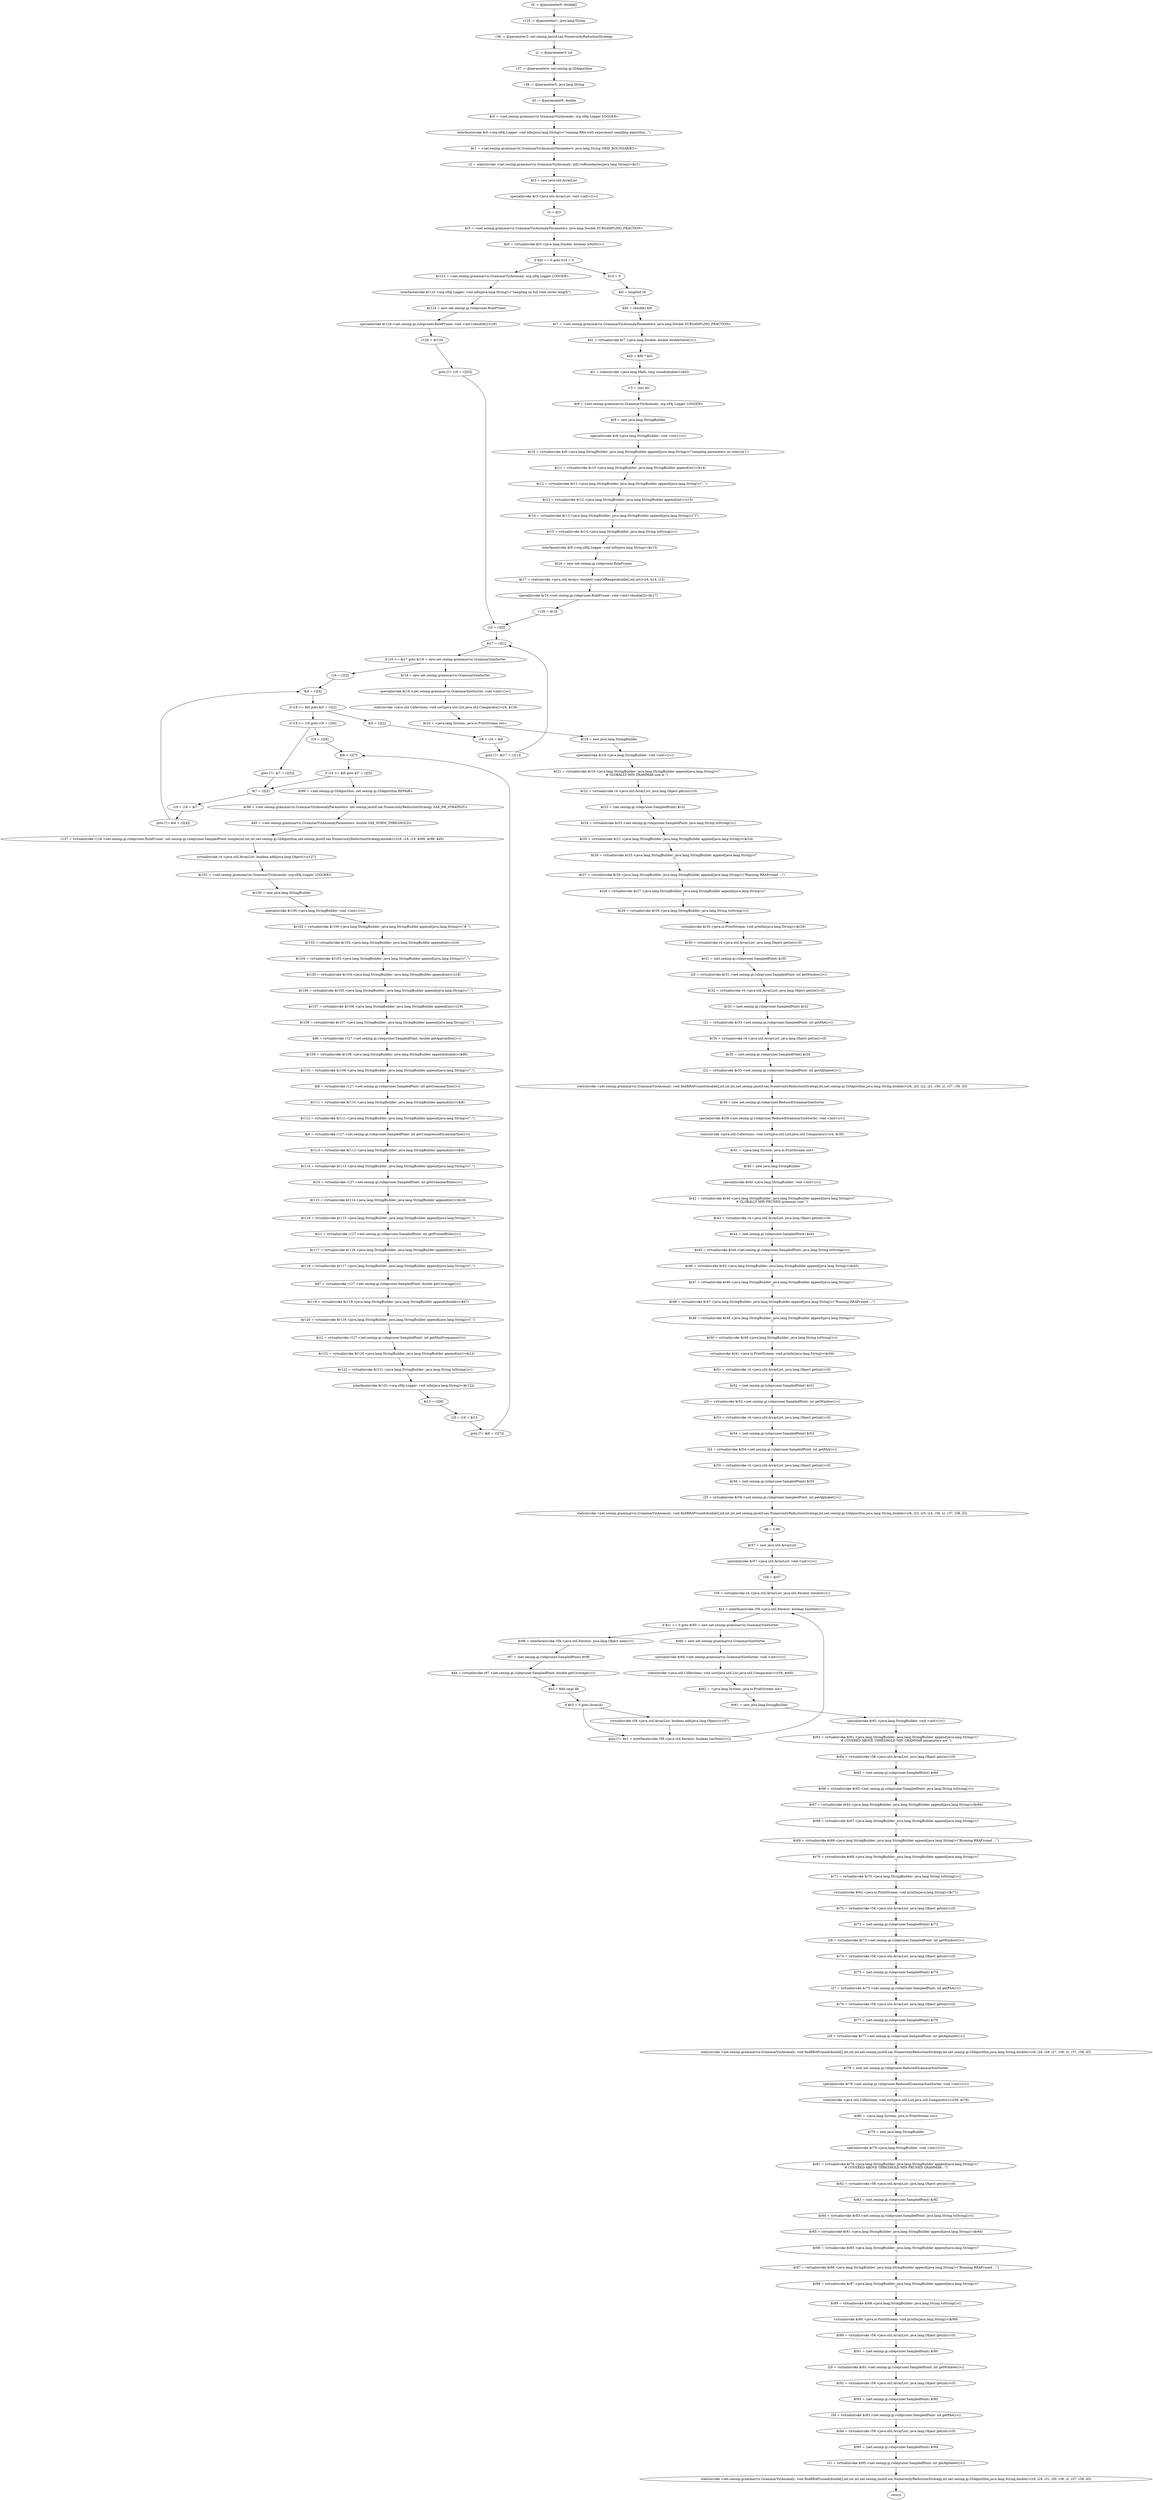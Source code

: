 digraph "unitGraph" {
    "r6 := @parameter0: double[]"
    "r125 := @parameter1: java.lang.String"
    "r36 := @parameter2: net.seninp.jmotif.sax.NumerosityReductionStrategy"
    "i2 := @parameter3: int"
    "r37 := @parameter4: net.seninp.gi.GIAlgorithm"
    "r38 := @parameter5: java.lang.String"
    "d3 := @parameter6: double"
    "$r0 = <net.seninp.grammarviz.GrammarVizAnomaly: org.slf4j.Logger LOGGER>"
    "interfaceinvoke $r0.<org.slf4j.Logger: void info(java.lang.String)>(\"running RRA with experiment sampling algorithm...\")"
    "$r1 = <net.seninp.grammarviz.GrammarVizAnomalyParameters: java.lang.String GRID_BOUNDARIES>"
    "r2 = staticinvoke <net.seninp.grammarviz.GrammarVizAnomaly: int[] toBoundaries(java.lang.String)>($r1)"
    "$r3 = new java.util.ArrayList"
    "specialinvoke $r3.<java.util.ArrayList: void <init>()>()"
    "r4 = $r3"
    "$r5 = <net.seninp.grammarviz.GrammarVizAnomalyParameters: java.lang.Double SUBSAMPLING_FRACTION>"
    "$z0 = virtualinvoke $r5.<java.lang.Double: boolean isNaN()>()"
    "if $z0 == 0 goto b14 = 0"
    "$r123 = <net.seninp.grammarviz.GrammarVizAnomaly: org.slf4j.Logger LOGGER>"
    "interfaceinvoke $r123.<org.slf4j.Logger: void info(java.lang.String)>(\"sampling on full time series length\")"
    "$r124 = new net.seninp.gi.rulepruner.RulePruner"
    "specialinvoke $r124.<net.seninp.gi.rulepruner.RulePruner: void <init>(double[])>(r6)"
    "r126 = $r124"
    "goto [?= i16 = r2[0]]"
    "b14 = 0"
    "$i0 = lengthof r6"
    "$d0 = (double) $i0"
    "$r7 = <net.seninp.grammarviz.GrammarVizAnomalyParameters: java.lang.Double SUBSAMPLING_FRACTION>"
    "$d1 = virtualinvoke $r7.<java.lang.Double: double doubleValue()>()"
    "$d2 = $d0 * $d1"
    "$l1 = staticinvoke <java.lang.Math: long round(double)>($d2)"
    "i15 = (int) $l1"
    "$r9 = <net.seninp.grammarviz.GrammarVizAnomaly: org.slf4j.Logger LOGGER>"
    "$r8 = new java.lang.StringBuilder"
    "specialinvoke $r8.<java.lang.StringBuilder: void <init>()>()"
    "$r10 = virtualinvoke $r8.<java.lang.StringBuilder: java.lang.StringBuilder append(java.lang.String)>(\"sampling parameters on interval [\")"
    "$r11 = virtualinvoke $r10.<java.lang.StringBuilder: java.lang.StringBuilder append(int)>(b14)"
    "$r12 = virtualinvoke $r11.<java.lang.StringBuilder: java.lang.StringBuilder append(java.lang.String)>(\", \")"
    "$r13 = virtualinvoke $r12.<java.lang.StringBuilder: java.lang.StringBuilder append(int)>(i15)"
    "$r14 = virtualinvoke $r13.<java.lang.StringBuilder: java.lang.StringBuilder append(java.lang.String)>(\"]\")"
    "$r15 = virtualinvoke $r14.<java.lang.StringBuilder: java.lang.String toString()>()"
    "interfaceinvoke $r9.<org.slf4j.Logger: void info(java.lang.String)>($r15)"
    "$r16 = new net.seninp.gi.rulepruner.RulePruner"
    "$r17 = staticinvoke <java.util.Arrays: double[] copyOfRange(double[],int,int)>(r6, b14, i15)"
    "specialinvoke $r16.<net.seninp.gi.rulepruner.RulePruner: void <init>(double[])>($r17)"
    "r126 = $r16"
    "i16 = r2[0]"
    "$i17 = r2[1]"
    "if i16 >= $i17 goto $r18 = new net.seninp.grammarviz.GrammarSizeSorter"
    "i18 = r2[3]"
    "$i4 = r2[4]"
    "if i18 >= $i4 goto $i5 = r2[2]"
    "if i18 <= i16 goto i19 = r2[6]"
    "goto [?= $i7 = r2[5]]"
    "i19 = r2[6]"
    "$i6 = r2[7]"
    "if i19 >= $i6 goto $i7 = r2[5]"
    "$r99 = <net.seninp.gi.GIAlgorithm: net.seninp.gi.GIAlgorithm REPAIR>"
    "$r98 = <net.seninp.grammarviz.GrammarVizAnomalyParameters: net.seninp.jmotif.sax.NumerosityReductionStrategy SAX_NR_STRATEGY>"
    "$d5 = <net.seninp.grammarviz.GrammarVizAnomalyParameters: double SAX_NORM_THRESHOLD>"
    "r127 = virtualinvoke r126.<net.seninp.gi.rulepruner.RulePruner: net.seninp.gi.rulepruner.SampledPoint sample(int,int,int,net.seninp.gi.GIAlgorithm,net.seninp.jmotif.sax.NumerosityReductionStrategy,double)>(i16, i18, i19, $r99, $r98, $d5)"
    "virtualinvoke r4.<java.util.ArrayList: boolean add(java.lang.Object)>(r127)"
    "$r101 = <net.seninp.grammarviz.GrammarVizAnomaly: org.slf4j.Logger LOGGER>"
    "$r100 = new java.lang.StringBuilder"
    "specialinvoke $r100.<java.lang.StringBuilder: void <init>()>()"
    "$r102 = virtualinvoke $r100.<java.lang.StringBuilder: java.lang.StringBuilder append(java.lang.String)>(\"# \")"
    "$r103 = virtualinvoke $r102.<java.lang.StringBuilder: java.lang.StringBuilder append(int)>(i16)"
    "$r104 = virtualinvoke $r103.<java.lang.StringBuilder: java.lang.StringBuilder append(java.lang.String)>(\",\")"
    "$r105 = virtualinvoke $r104.<java.lang.StringBuilder: java.lang.StringBuilder append(int)>(i18)"
    "$r106 = virtualinvoke $r105.<java.lang.StringBuilder: java.lang.StringBuilder append(java.lang.String)>(\",\")"
    "$r107 = virtualinvoke $r106.<java.lang.StringBuilder: java.lang.StringBuilder append(int)>(i19)"
    "$r108 = virtualinvoke $r107.<java.lang.StringBuilder: java.lang.StringBuilder append(java.lang.String)>(\",\")"
    "$d6 = virtualinvoke r127.<net.seninp.gi.rulepruner.SampledPoint: double getApproxDist()>()"
    "$r109 = virtualinvoke $r108.<java.lang.StringBuilder: java.lang.StringBuilder append(double)>($d6)"
    "$r110 = virtualinvoke $r109.<java.lang.StringBuilder: java.lang.StringBuilder append(java.lang.String)>(\",\")"
    "$i8 = virtualinvoke r127.<net.seninp.gi.rulepruner.SampledPoint: int getGrammarSize()>()"
    "$r111 = virtualinvoke $r110.<java.lang.StringBuilder: java.lang.StringBuilder append(int)>($i8)"
    "$r112 = virtualinvoke $r111.<java.lang.StringBuilder: java.lang.StringBuilder append(java.lang.String)>(\",\")"
    "$i9 = virtualinvoke r127.<net.seninp.gi.rulepruner.SampledPoint: int getCompressedGrammarSize()>()"
    "$r113 = virtualinvoke $r112.<java.lang.StringBuilder: java.lang.StringBuilder append(int)>($i9)"
    "$r114 = virtualinvoke $r113.<java.lang.StringBuilder: java.lang.StringBuilder append(java.lang.String)>(\",\")"
    "$i10 = virtualinvoke r127.<net.seninp.gi.rulepruner.SampledPoint: int getGrammarRules()>()"
    "$r115 = virtualinvoke $r114.<java.lang.StringBuilder: java.lang.StringBuilder append(int)>($i10)"
    "$r116 = virtualinvoke $r115.<java.lang.StringBuilder: java.lang.StringBuilder append(java.lang.String)>(\",\")"
    "$i11 = virtualinvoke r127.<net.seninp.gi.rulepruner.SampledPoint: int getPrunedRules()>()"
    "$r117 = virtualinvoke $r116.<java.lang.StringBuilder: java.lang.StringBuilder append(int)>($i11)"
    "$r118 = virtualinvoke $r117.<java.lang.StringBuilder: java.lang.StringBuilder append(java.lang.String)>(\",\")"
    "$d7 = virtualinvoke r127.<net.seninp.gi.rulepruner.SampledPoint: double getCoverage()>()"
    "$r119 = virtualinvoke $r118.<java.lang.StringBuilder: java.lang.StringBuilder append(double)>($d7)"
    "$r120 = virtualinvoke $r119.<java.lang.StringBuilder: java.lang.StringBuilder append(java.lang.String)>(\",\")"
    "$i12 = virtualinvoke r127.<net.seninp.gi.rulepruner.SampledPoint: int getMaxFrequency()>()"
    "$r121 = virtualinvoke $r120.<java.lang.StringBuilder: java.lang.StringBuilder append(int)>($i12)"
    "$r122 = virtualinvoke $r121.<java.lang.StringBuilder: java.lang.String toString()>()"
    "interfaceinvoke $r101.<org.slf4j.Logger: void info(java.lang.String)>($r122)"
    "$i13 = r2[8]"
    "i19 = i19 + $i13"
    "goto [?= $i6 = r2[7]]"
    "$i7 = r2[5]"
    "i18 = i18 + $i7"
    "goto [?= $i4 = r2[4]]"
    "$i5 = r2[2]"
    "i16 = i16 + $i5"
    "goto [?= $i17 = r2[1]]"
    "$r18 = new net.seninp.grammarviz.GrammarSizeSorter"
    "specialinvoke $r18.<net.seninp.grammarviz.GrammarSizeSorter: void <init>()>()"
    "staticinvoke <java.util.Collections: void sort(java.util.List,java.util.Comparator)>(r4, $r18)"
    "$r20 = <java.lang.System: java.io.PrintStream out>"
    "$r19 = new java.lang.StringBuilder"
    "specialinvoke $r19.<java.lang.StringBuilder: void <init>()>()"
    "$r21 = virtualinvoke $r19.<java.lang.StringBuilder: java.lang.StringBuilder append(java.lang.String)>(\"\n# GLOBALLY MIN GRAMMAR size is \")"
    "$r22 = virtualinvoke r4.<java.util.ArrayList: java.lang.Object get(int)>(0)"
    "$r23 = (net.seninp.gi.rulepruner.SampledPoint) $r22"
    "$r24 = virtualinvoke $r23.<net.seninp.gi.rulepruner.SampledPoint: java.lang.String toString()>()"
    "$r25 = virtualinvoke $r21.<java.lang.StringBuilder: java.lang.StringBuilder append(java.lang.String)>($r24)"
    "$r26 = virtualinvoke $r25.<java.lang.StringBuilder: java.lang.StringBuilder append(java.lang.String)>(\"\n\")"
    "$r27 = virtualinvoke $r26.<java.lang.StringBuilder: java.lang.StringBuilder append(java.lang.String)>(\"Running RRAPruned ...\")"
    "$r28 = virtualinvoke $r27.<java.lang.StringBuilder: java.lang.StringBuilder append(java.lang.String)>(\"\n\")"
    "$r29 = virtualinvoke $r28.<java.lang.StringBuilder: java.lang.String toString()>()"
    "virtualinvoke $r20.<java.io.PrintStream: void println(java.lang.String)>($r29)"
    "$r30 = virtualinvoke r4.<java.util.ArrayList: java.lang.Object get(int)>(0)"
    "$r31 = (net.seninp.gi.rulepruner.SampledPoint) $r30"
    "i20 = virtualinvoke $r31.<net.seninp.gi.rulepruner.SampledPoint: int getWindow()>()"
    "$r32 = virtualinvoke r4.<java.util.ArrayList: java.lang.Object get(int)>(0)"
    "$r33 = (net.seninp.gi.rulepruner.SampledPoint) $r32"
    "i21 = virtualinvoke $r33.<net.seninp.gi.rulepruner.SampledPoint: int getPAA()>()"
    "$r34 = virtualinvoke r4.<java.util.ArrayList: java.lang.Object get(int)>(0)"
    "$r35 = (net.seninp.gi.rulepruner.SampledPoint) $r34"
    "i22 = virtualinvoke $r35.<net.seninp.gi.rulepruner.SampledPoint: int getAlphabet()>()"
    "staticinvoke <net.seninp.grammarviz.GrammarVizAnomaly: void findRRAPruned(double[],int,int,int,net.seninp.jmotif.sax.NumerosityReductionStrategy,int,net.seninp.gi.GIAlgorithm,java.lang.String,double)>(r6, i20, i22, i21, r36, i2, r37, r38, d3)"
    "$r39 = new net.seninp.gi.rulepruner.ReducedGrammarSizeSorter"
    "specialinvoke $r39.<net.seninp.gi.rulepruner.ReducedGrammarSizeSorter: void <init>()>()"
    "staticinvoke <java.util.Collections: void sort(java.util.List,java.util.Comparator)>(r4, $r39)"
    "$r41 = <java.lang.System: java.io.PrintStream out>"
    "$r40 = new java.lang.StringBuilder"
    "specialinvoke $r40.<java.lang.StringBuilder: void <init>()>()"
    "$r42 = virtualinvoke $r40.<java.lang.StringBuilder: java.lang.StringBuilder append(java.lang.String)>(\"\n# GLOBALLY MIN PRUNED grammar size: \")"
    "$r43 = virtualinvoke r4.<java.util.ArrayList: java.lang.Object get(int)>(0)"
    "$r44 = (net.seninp.gi.rulepruner.SampledPoint) $r43"
    "$r45 = virtualinvoke $r44.<net.seninp.gi.rulepruner.SampledPoint: java.lang.String toString()>()"
    "$r46 = virtualinvoke $r42.<java.lang.StringBuilder: java.lang.StringBuilder append(java.lang.String)>($r45)"
    "$r47 = virtualinvoke $r46.<java.lang.StringBuilder: java.lang.StringBuilder append(java.lang.String)>(\"\n\")"
    "$r48 = virtualinvoke $r47.<java.lang.StringBuilder: java.lang.StringBuilder append(java.lang.String)>(\"Running RRAPruned ...\")"
    "$r49 = virtualinvoke $r48.<java.lang.StringBuilder: java.lang.StringBuilder append(java.lang.String)>(\"\n\")"
    "$r50 = virtualinvoke $r49.<java.lang.StringBuilder: java.lang.String toString()>()"
    "virtualinvoke $r41.<java.io.PrintStream: void println(java.lang.String)>($r50)"
    "$r51 = virtualinvoke r4.<java.util.ArrayList: java.lang.Object get(int)>(0)"
    "$r52 = (net.seninp.gi.rulepruner.SampledPoint) $r51"
    "i23 = virtualinvoke $r52.<net.seninp.gi.rulepruner.SampledPoint: int getWindow()>()"
    "$r53 = virtualinvoke r4.<java.util.ArrayList: java.lang.Object get(int)>(0)"
    "$r54 = (net.seninp.gi.rulepruner.SampledPoint) $r53"
    "i24 = virtualinvoke $r54.<net.seninp.gi.rulepruner.SampledPoint: int getPAA()>()"
    "$r55 = virtualinvoke r4.<java.util.ArrayList: java.lang.Object get(int)>(0)"
    "$r56 = (net.seninp.gi.rulepruner.SampledPoint) $r55"
    "i25 = virtualinvoke $r56.<net.seninp.gi.rulepruner.SampledPoint: int getAlphabet()>()"
    "staticinvoke <net.seninp.grammarviz.GrammarVizAnomaly: void findRRAPruned(double[],int,int,int,net.seninp.jmotif.sax.NumerosityReductionStrategy,int,net.seninp.gi.GIAlgorithm,java.lang.String,double)>(r6, i23, i25, i24, r36, i2, r37, r38, d3)"
    "d8 = 0.99"
    "$r57 = new java.util.ArrayList"
    "specialinvoke $r57.<java.util.ArrayList: void <init>()>()"
    "r58 = $r57"
    "r59 = virtualinvoke r4.<java.util.ArrayList: java.util.Iterator iterator()>()"
    "$z1 = interfaceinvoke r59.<java.util.Iterator: boolean hasNext()>()"
    "if $z1 == 0 goto $r60 = new net.seninp.grammarviz.GrammarSizeSorter"
    "$r96 = interfaceinvoke r59.<java.util.Iterator: java.lang.Object next()>()"
    "r97 = (net.seninp.gi.rulepruner.SampledPoint) $r96"
    "$d4 = virtualinvoke r97.<net.seninp.gi.rulepruner.SampledPoint: double getCoverage()>()"
    "$b3 = $d4 cmpl d8"
    "if $b3 < 0 goto (branch)"
    "virtualinvoke r58.<java.util.ArrayList: boolean add(java.lang.Object)>(r97)"
    "goto [?= $z1 = interfaceinvoke r59.<java.util.Iterator: boolean hasNext()>()]"
    "$r60 = new net.seninp.grammarviz.GrammarSizeSorter"
    "specialinvoke $r60.<net.seninp.grammarviz.GrammarSizeSorter: void <init>()>()"
    "staticinvoke <java.util.Collections: void sort(java.util.List,java.util.Comparator)>(r58, $r60)"
    "$r62 = <java.lang.System: java.io.PrintStream out>"
    "$r61 = new java.lang.StringBuilder"
    "specialinvoke $r61.<java.lang.StringBuilder: void <init>()>()"
    "$r63 = virtualinvoke $r61.<java.lang.StringBuilder: java.lang.StringBuilder append(java.lang.String)>(\"\n# COVERED ABOVE THRESHOLD MIN GRAMMAR parameters are \")"
    "$r64 = virtualinvoke r58.<java.util.ArrayList: java.lang.Object get(int)>(0)"
    "$r65 = (net.seninp.gi.rulepruner.SampledPoint) $r64"
    "$r66 = virtualinvoke $r65.<net.seninp.gi.rulepruner.SampledPoint: java.lang.String toString()>()"
    "$r67 = virtualinvoke $r63.<java.lang.StringBuilder: java.lang.StringBuilder append(java.lang.String)>($r66)"
    "$r68 = virtualinvoke $r67.<java.lang.StringBuilder: java.lang.StringBuilder append(java.lang.String)>(\"\n\")"
    "$r69 = virtualinvoke $r68.<java.lang.StringBuilder: java.lang.StringBuilder append(java.lang.String)>(\"Running RRAPruned ...\")"
    "$r70 = virtualinvoke $r69.<java.lang.StringBuilder: java.lang.StringBuilder append(java.lang.String)>(\"\n\")"
    "$r71 = virtualinvoke $r70.<java.lang.StringBuilder: java.lang.String toString()>()"
    "virtualinvoke $r62.<java.io.PrintStream: void println(java.lang.String)>($r71)"
    "$r72 = virtualinvoke r58.<java.util.ArrayList: java.lang.Object get(int)>(0)"
    "$r73 = (net.seninp.gi.rulepruner.SampledPoint) $r72"
    "i26 = virtualinvoke $r73.<net.seninp.gi.rulepruner.SampledPoint: int getWindow()>()"
    "$r74 = virtualinvoke r58.<java.util.ArrayList: java.lang.Object get(int)>(0)"
    "$r75 = (net.seninp.gi.rulepruner.SampledPoint) $r74"
    "i27 = virtualinvoke $r75.<net.seninp.gi.rulepruner.SampledPoint: int getPAA()>()"
    "$r76 = virtualinvoke r58.<java.util.ArrayList: java.lang.Object get(int)>(0)"
    "$r77 = (net.seninp.gi.rulepruner.SampledPoint) $r76"
    "i28 = virtualinvoke $r77.<net.seninp.gi.rulepruner.SampledPoint: int getAlphabet()>()"
    "staticinvoke <net.seninp.grammarviz.GrammarVizAnomaly: void findRRAPruned(double[],int,int,int,net.seninp.jmotif.sax.NumerosityReductionStrategy,int,net.seninp.gi.GIAlgorithm,java.lang.String,double)>(r6, i26, i28, i27, r36, i2, r37, r38, d3)"
    "$r78 = new net.seninp.gi.rulepruner.ReducedGrammarSizeSorter"
    "specialinvoke $r78.<net.seninp.gi.rulepruner.ReducedGrammarSizeSorter: void <init>()>()"
    "staticinvoke <java.util.Collections: void sort(java.util.List,java.util.Comparator)>(r58, $r78)"
    "$r80 = <java.lang.System: java.io.PrintStream out>"
    "$r79 = new java.lang.StringBuilder"
    "specialinvoke $r79.<java.lang.StringBuilder: void <init>()>()"
    "$r81 = virtualinvoke $r79.<java.lang.StringBuilder: java.lang.StringBuilder append(java.lang.String)>(\"\n# COVERED ABOVE THRESHOLD MIN PRUNED GRAMMAR : \")"
    "$r82 = virtualinvoke r58.<java.util.ArrayList: java.lang.Object get(int)>(0)"
    "$r83 = (net.seninp.gi.rulepruner.SampledPoint) $r82"
    "$r84 = virtualinvoke $r83.<net.seninp.gi.rulepruner.SampledPoint: java.lang.String toString()>()"
    "$r85 = virtualinvoke $r81.<java.lang.StringBuilder: java.lang.StringBuilder append(java.lang.String)>($r84)"
    "$r86 = virtualinvoke $r85.<java.lang.StringBuilder: java.lang.StringBuilder append(java.lang.String)>(\"\n\")"
    "$r87 = virtualinvoke $r86.<java.lang.StringBuilder: java.lang.StringBuilder append(java.lang.String)>(\"Running RRAPruned ...\")"
    "$r88 = virtualinvoke $r87.<java.lang.StringBuilder: java.lang.StringBuilder append(java.lang.String)>(\"\n\")"
    "$r89 = virtualinvoke $r88.<java.lang.StringBuilder: java.lang.String toString()>()"
    "virtualinvoke $r80.<java.io.PrintStream: void println(java.lang.String)>($r89)"
    "$r90 = virtualinvoke r58.<java.util.ArrayList: java.lang.Object get(int)>(0)"
    "$r91 = (net.seninp.gi.rulepruner.SampledPoint) $r90"
    "i29 = virtualinvoke $r91.<net.seninp.gi.rulepruner.SampledPoint: int getWindow()>()"
    "$r92 = virtualinvoke r58.<java.util.ArrayList: java.lang.Object get(int)>(0)"
    "$r93 = (net.seninp.gi.rulepruner.SampledPoint) $r92"
    "i30 = virtualinvoke $r93.<net.seninp.gi.rulepruner.SampledPoint: int getPAA()>()"
    "$r94 = virtualinvoke r58.<java.util.ArrayList: java.lang.Object get(int)>(0)"
    "$r95 = (net.seninp.gi.rulepruner.SampledPoint) $r94"
    "i31 = virtualinvoke $r95.<net.seninp.gi.rulepruner.SampledPoint: int getAlphabet()>()"
    "staticinvoke <net.seninp.grammarviz.GrammarVizAnomaly: void findRRAPruned(double[],int,int,int,net.seninp.jmotif.sax.NumerosityReductionStrategy,int,net.seninp.gi.GIAlgorithm,java.lang.String,double)>(r6, i29, i31, i30, r36, i2, r37, r38, d3)"
    "return"
    "r6 := @parameter0: double[]"->"r125 := @parameter1: java.lang.String";
    "r125 := @parameter1: java.lang.String"->"r36 := @parameter2: net.seninp.jmotif.sax.NumerosityReductionStrategy";
    "r36 := @parameter2: net.seninp.jmotif.sax.NumerosityReductionStrategy"->"i2 := @parameter3: int";
    "i2 := @parameter3: int"->"r37 := @parameter4: net.seninp.gi.GIAlgorithm";
    "r37 := @parameter4: net.seninp.gi.GIAlgorithm"->"r38 := @parameter5: java.lang.String";
    "r38 := @parameter5: java.lang.String"->"d3 := @parameter6: double";
    "d3 := @parameter6: double"->"$r0 = <net.seninp.grammarviz.GrammarVizAnomaly: org.slf4j.Logger LOGGER>";
    "$r0 = <net.seninp.grammarviz.GrammarVizAnomaly: org.slf4j.Logger LOGGER>"->"interfaceinvoke $r0.<org.slf4j.Logger: void info(java.lang.String)>(\"running RRA with experiment sampling algorithm...\")";
    "interfaceinvoke $r0.<org.slf4j.Logger: void info(java.lang.String)>(\"running RRA with experiment sampling algorithm...\")"->"$r1 = <net.seninp.grammarviz.GrammarVizAnomalyParameters: java.lang.String GRID_BOUNDARIES>";
    "$r1 = <net.seninp.grammarviz.GrammarVizAnomalyParameters: java.lang.String GRID_BOUNDARIES>"->"r2 = staticinvoke <net.seninp.grammarviz.GrammarVizAnomaly: int[] toBoundaries(java.lang.String)>($r1)";
    "r2 = staticinvoke <net.seninp.grammarviz.GrammarVizAnomaly: int[] toBoundaries(java.lang.String)>($r1)"->"$r3 = new java.util.ArrayList";
    "$r3 = new java.util.ArrayList"->"specialinvoke $r3.<java.util.ArrayList: void <init>()>()";
    "specialinvoke $r3.<java.util.ArrayList: void <init>()>()"->"r4 = $r3";
    "r4 = $r3"->"$r5 = <net.seninp.grammarviz.GrammarVizAnomalyParameters: java.lang.Double SUBSAMPLING_FRACTION>";
    "$r5 = <net.seninp.grammarviz.GrammarVizAnomalyParameters: java.lang.Double SUBSAMPLING_FRACTION>"->"$z0 = virtualinvoke $r5.<java.lang.Double: boolean isNaN()>()";
    "$z0 = virtualinvoke $r5.<java.lang.Double: boolean isNaN()>()"->"if $z0 == 0 goto b14 = 0";
    "if $z0 == 0 goto b14 = 0"->"$r123 = <net.seninp.grammarviz.GrammarVizAnomaly: org.slf4j.Logger LOGGER>";
    "if $z0 == 0 goto b14 = 0"->"b14 = 0";
    "$r123 = <net.seninp.grammarviz.GrammarVizAnomaly: org.slf4j.Logger LOGGER>"->"interfaceinvoke $r123.<org.slf4j.Logger: void info(java.lang.String)>(\"sampling on full time series length\")";
    "interfaceinvoke $r123.<org.slf4j.Logger: void info(java.lang.String)>(\"sampling on full time series length\")"->"$r124 = new net.seninp.gi.rulepruner.RulePruner";
    "$r124 = new net.seninp.gi.rulepruner.RulePruner"->"specialinvoke $r124.<net.seninp.gi.rulepruner.RulePruner: void <init>(double[])>(r6)";
    "specialinvoke $r124.<net.seninp.gi.rulepruner.RulePruner: void <init>(double[])>(r6)"->"r126 = $r124";
    "r126 = $r124"->"goto [?= i16 = r2[0]]";
    "goto [?= i16 = r2[0]]"->"i16 = r2[0]";
    "b14 = 0"->"$i0 = lengthof r6";
    "$i0 = lengthof r6"->"$d0 = (double) $i0";
    "$d0 = (double) $i0"->"$r7 = <net.seninp.grammarviz.GrammarVizAnomalyParameters: java.lang.Double SUBSAMPLING_FRACTION>";
    "$r7 = <net.seninp.grammarviz.GrammarVizAnomalyParameters: java.lang.Double SUBSAMPLING_FRACTION>"->"$d1 = virtualinvoke $r7.<java.lang.Double: double doubleValue()>()";
    "$d1 = virtualinvoke $r7.<java.lang.Double: double doubleValue()>()"->"$d2 = $d0 * $d1";
    "$d2 = $d0 * $d1"->"$l1 = staticinvoke <java.lang.Math: long round(double)>($d2)";
    "$l1 = staticinvoke <java.lang.Math: long round(double)>($d2)"->"i15 = (int) $l1";
    "i15 = (int) $l1"->"$r9 = <net.seninp.grammarviz.GrammarVizAnomaly: org.slf4j.Logger LOGGER>";
    "$r9 = <net.seninp.grammarviz.GrammarVizAnomaly: org.slf4j.Logger LOGGER>"->"$r8 = new java.lang.StringBuilder";
    "$r8 = new java.lang.StringBuilder"->"specialinvoke $r8.<java.lang.StringBuilder: void <init>()>()";
    "specialinvoke $r8.<java.lang.StringBuilder: void <init>()>()"->"$r10 = virtualinvoke $r8.<java.lang.StringBuilder: java.lang.StringBuilder append(java.lang.String)>(\"sampling parameters on interval [\")";
    "$r10 = virtualinvoke $r8.<java.lang.StringBuilder: java.lang.StringBuilder append(java.lang.String)>(\"sampling parameters on interval [\")"->"$r11 = virtualinvoke $r10.<java.lang.StringBuilder: java.lang.StringBuilder append(int)>(b14)";
    "$r11 = virtualinvoke $r10.<java.lang.StringBuilder: java.lang.StringBuilder append(int)>(b14)"->"$r12 = virtualinvoke $r11.<java.lang.StringBuilder: java.lang.StringBuilder append(java.lang.String)>(\", \")";
    "$r12 = virtualinvoke $r11.<java.lang.StringBuilder: java.lang.StringBuilder append(java.lang.String)>(\", \")"->"$r13 = virtualinvoke $r12.<java.lang.StringBuilder: java.lang.StringBuilder append(int)>(i15)";
    "$r13 = virtualinvoke $r12.<java.lang.StringBuilder: java.lang.StringBuilder append(int)>(i15)"->"$r14 = virtualinvoke $r13.<java.lang.StringBuilder: java.lang.StringBuilder append(java.lang.String)>(\"]\")";
    "$r14 = virtualinvoke $r13.<java.lang.StringBuilder: java.lang.StringBuilder append(java.lang.String)>(\"]\")"->"$r15 = virtualinvoke $r14.<java.lang.StringBuilder: java.lang.String toString()>()";
    "$r15 = virtualinvoke $r14.<java.lang.StringBuilder: java.lang.String toString()>()"->"interfaceinvoke $r9.<org.slf4j.Logger: void info(java.lang.String)>($r15)";
    "interfaceinvoke $r9.<org.slf4j.Logger: void info(java.lang.String)>($r15)"->"$r16 = new net.seninp.gi.rulepruner.RulePruner";
    "$r16 = new net.seninp.gi.rulepruner.RulePruner"->"$r17 = staticinvoke <java.util.Arrays: double[] copyOfRange(double[],int,int)>(r6, b14, i15)";
    "$r17 = staticinvoke <java.util.Arrays: double[] copyOfRange(double[],int,int)>(r6, b14, i15)"->"specialinvoke $r16.<net.seninp.gi.rulepruner.RulePruner: void <init>(double[])>($r17)";
    "specialinvoke $r16.<net.seninp.gi.rulepruner.RulePruner: void <init>(double[])>($r17)"->"r126 = $r16";
    "r126 = $r16"->"i16 = r2[0]";
    "i16 = r2[0]"->"$i17 = r2[1]";
    "$i17 = r2[1]"->"if i16 >= $i17 goto $r18 = new net.seninp.grammarviz.GrammarSizeSorter";
    "if i16 >= $i17 goto $r18 = new net.seninp.grammarviz.GrammarSizeSorter"->"i18 = r2[3]";
    "if i16 >= $i17 goto $r18 = new net.seninp.grammarviz.GrammarSizeSorter"->"$r18 = new net.seninp.grammarviz.GrammarSizeSorter";
    "i18 = r2[3]"->"$i4 = r2[4]";
    "$i4 = r2[4]"->"if i18 >= $i4 goto $i5 = r2[2]";
    "if i18 >= $i4 goto $i5 = r2[2]"->"if i18 <= i16 goto i19 = r2[6]";
    "if i18 >= $i4 goto $i5 = r2[2]"->"$i5 = r2[2]";
    "if i18 <= i16 goto i19 = r2[6]"->"goto [?= $i7 = r2[5]]";
    "if i18 <= i16 goto i19 = r2[6]"->"i19 = r2[6]";
    "goto [?= $i7 = r2[5]]"->"$i7 = r2[5]";
    "i19 = r2[6]"->"$i6 = r2[7]";
    "$i6 = r2[7]"->"if i19 >= $i6 goto $i7 = r2[5]";
    "if i19 >= $i6 goto $i7 = r2[5]"->"$r99 = <net.seninp.gi.GIAlgorithm: net.seninp.gi.GIAlgorithm REPAIR>";
    "if i19 >= $i6 goto $i7 = r2[5]"->"$i7 = r2[5]";
    "$r99 = <net.seninp.gi.GIAlgorithm: net.seninp.gi.GIAlgorithm REPAIR>"->"$r98 = <net.seninp.grammarviz.GrammarVizAnomalyParameters: net.seninp.jmotif.sax.NumerosityReductionStrategy SAX_NR_STRATEGY>";
    "$r98 = <net.seninp.grammarviz.GrammarVizAnomalyParameters: net.seninp.jmotif.sax.NumerosityReductionStrategy SAX_NR_STRATEGY>"->"$d5 = <net.seninp.grammarviz.GrammarVizAnomalyParameters: double SAX_NORM_THRESHOLD>";
    "$d5 = <net.seninp.grammarviz.GrammarVizAnomalyParameters: double SAX_NORM_THRESHOLD>"->"r127 = virtualinvoke r126.<net.seninp.gi.rulepruner.RulePruner: net.seninp.gi.rulepruner.SampledPoint sample(int,int,int,net.seninp.gi.GIAlgorithm,net.seninp.jmotif.sax.NumerosityReductionStrategy,double)>(i16, i18, i19, $r99, $r98, $d5)";
    "r127 = virtualinvoke r126.<net.seninp.gi.rulepruner.RulePruner: net.seninp.gi.rulepruner.SampledPoint sample(int,int,int,net.seninp.gi.GIAlgorithm,net.seninp.jmotif.sax.NumerosityReductionStrategy,double)>(i16, i18, i19, $r99, $r98, $d5)"->"virtualinvoke r4.<java.util.ArrayList: boolean add(java.lang.Object)>(r127)";
    "virtualinvoke r4.<java.util.ArrayList: boolean add(java.lang.Object)>(r127)"->"$r101 = <net.seninp.grammarviz.GrammarVizAnomaly: org.slf4j.Logger LOGGER>";
    "$r101 = <net.seninp.grammarviz.GrammarVizAnomaly: org.slf4j.Logger LOGGER>"->"$r100 = new java.lang.StringBuilder";
    "$r100 = new java.lang.StringBuilder"->"specialinvoke $r100.<java.lang.StringBuilder: void <init>()>()";
    "specialinvoke $r100.<java.lang.StringBuilder: void <init>()>()"->"$r102 = virtualinvoke $r100.<java.lang.StringBuilder: java.lang.StringBuilder append(java.lang.String)>(\"# \")";
    "$r102 = virtualinvoke $r100.<java.lang.StringBuilder: java.lang.StringBuilder append(java.lang.String)>(\"# \")"->"$r103 = virtualinvoke $r102.<java.lang.StringBuilder: java.lang.StringBuilder append(int)>(i16)";
    "$r103 = virtualinvoke $r102.<java.lang.StringBuilder: java.lang.StringBuilder append(int)>(i16)"->"$r104 = virtualinvoke $r103.<java.lang.StringBuilder: java.lang.StringBuilder append(java.lang.String)>(\",\")";
    "$r104 = virtualinvoke $r103.<java.lang.StringBuilder: java.lang.StringBuilder append(java.lang.String)>(\",\")"->"$r105 = virtualinvoke $r104.<java.lang.StringBuilder: java.lang.StringBuilder append(int)>(i18)";
    "$r105 = virtualinvoke $r104.<java.lang.StringBuilder: java.lang.StringBuilder append(int)>(i18)"->"$r106 = virtualinvoke $r105.<java.lang.StringBuilder: java.lang.StringBuilder append(java.lang.String)>(\",\")";
    "$r106 = virtualinvoke $r105.<java.lang.StringBuilder: java.lang.StringBuilder append(java.lang.String)>(\",\")"->"$r107 = virtualinvoke $r106.<java.lang.StringBuilder: java.lang.StringBuilder append(int)>(i19)";
    "$r107 = virtualinvoke $r106.<java.lang.StringBuilder: java.lang.StringBuilder append(int)>(i19)"->"$r108 = virtualinvoke $r107.<java.lang.StringBuilder: java.lang.StringBuilder append(java.lang.String)>(\",\")";
    "$r108 = virtualinvoke $r107.<java.lang.StringBuilder: java.lang.StringBuilder append(java.lang.String)>(\",\")"->"$d6 = virtualinvoke r127.<net.seninp.gi.rulepruner.SampledPoint: double getApproxDist()>()";
    "$d6 = virtualinvoke r127.<net.seninp.gi.rulepruner.SampledPoint: double getApproxDist()>()"->"$r109 = virtualinvoke $r108.<java.lang.StringBuilder: java.lang.StringBuilder append(double)>($d6)";
    "$r109 = virtualinvoke $r108.<java.lang.StringBuilder: java.lang.StringBuilder append(double)>($d6)"->"$r110 = virtualinvoke $r109.<java.lang.StringBuilder: java.lang.StringBuilder append(java.lang.String)>(\",\")";
    "$r110 = virtualinvoke $r109.<java.lang.StringBuilder: java.lang.StringBuilder append(java.lang.String)>(\",\")"->"$i8 = virtualinvoke r127.<net.seninp.gi.rulepruner.SampledPoint: int getGrammarSize()>()";
    "$i8 = virtualinvoke r127.<net.seninp.gi.rulepruner.SampledPoint: int getGrammarSize()>()"->"$r111 = virtualinvoke $r110.<java.lang.StringBuilder: java.lang.StringBuilder append(int)>($i8)";
    "$r111 = virtualinvoke $r110.<java.lang.StringBuilder: java.lang.StringBuilder append(int)>($i8)"->"$r112 = virtualinvoke $r111.<java.lang.StringBuilder: java.lang.StringBuilder append(java.lang.String)>(\",\")";
    "$r112 = virtualinvoke $r111.<java.lang.StringBuilder: java.lang.StringBuilder append(java.lang.String)>(\",\")"->"$i9 = virtualinvoke r127.<net.seninp.gi.rulepruner.SampledPoint: int getCompressedGrammarSize()>()";
    "$i9 = virtualinvoke r127.<net.seninp.gi.rulepruner.SampledPoint: int getCompressedGrammarSize()>()"->"$r113 = virtualinvoke $r112.<java.lang.StringBuilder: java.lang.StringBuilder append(int)>($i9)";
    "$r113 = virtualinvoke $r112.<java.lang.StringBuilder: java.lang.StringBuilder append(int)>($i9)"->"$r114 = virtualinvoke $r113.<java.lang.StringBuilder: java.lang.StringBuilder append(java.lang.String)>(\",\")";
    "$r114 = virtualinvoke $r113.<java.lang.StringBuilder: java.lang.StringBuilder append(java.lang.String)>(\",\")"->"$i10 = virtualinvoke r127.<net.seninp.gi.rulepruner.SampledPoint: int getGrammarRules()>()";
    "$i10 = virtualinvoke r127.<net.seninp.gi.rulepruner.SampledPoint: int getGrammarRules()>()"->"$r115 = virtualinvoke $r114.<java.lang.StringBuilder: java.lang.StringBuilder append(int)>($i10)";
    "$r115 = virtualinvoke $r114.<java.lang.StringBuilder: java.lang.StringBuilder append(int)>($i10)"->"$r116 = virtualinvoke $r115.<java.lang.StringBuilder: java.lang.StringBuilder append(java.lang.String)>(\",\")";
    "$r116 = virtualinvoke $r115.<java.lang.StringBuilder: java.lang.StringBuilder append(java.lang.String)>(\",\")"->"$i11 = virtualinvoke r127.<net.seninp.gi.rulepruner.SampledPoint: int getPrunedRules()>()";
    "$i11 = virtualinvoke r127.<net.seninp.gi.rulepruner.SampledPoint: int getPrunedRules()>()"->"$r117 = virtualinvoke $r116.<java.lang.StringBuilder: java.lang.StringBuilder append(int)>($i11)";
    "$r117 = virtualinvoke $r116.<java.lang.StringBuilder: java.lang.StringBuilder append(int)>($i11)"->"$r118 = virtualinvoke $r117.<java.lang.StringBuilder: java.lang.StringBuilder append(java.lang.String)>(\",\")";
    "$r118 = virtualinvoke $r117.<java.lang.StringBuilder: java.lang.StringBuilder append(java.lang.String)>(\",\")"->"$d7 = virtualinvoke r127.<net.seninp.gi.rulepruner.SampledPoint: double getCoverage()>()";
    "$d7 = virtualinvoke r127.<net.seninp.gi.rulepruner.SampledPoint: double getCoverage()>()"->"$r119 = virtualinvoke $r118.<java.lang.StringBuilder: java.lang.StringBuilder append(double)>($d7)";
    "$r119 = virtualinvoke $r118.<java.lang.StringBuilder: java.lang.StringBuilder append(double)>($d7)"->"$r120 = virtualinvoke $r119.<java.lang.StringBuilder: java.lang.StringBuilder append(java.lang.String)>(\",\")";
    "$r120 = virtualinvoke $r119.<java.lang.StringBuilder: java.lang.StringBuilder append(java.lang.String)>(\",\")"->"$i12 = virtualinvoke r127.<net.seninp.gi.rulepruner.SampledPoint: int getMaxFrequency()>()";
    "$i12 = virtualinvoke r127.<net.seninp.gi.rulepruner.SampledPoint: int getMaxFrequency()>()"->"$r121 = virtualinvoke $r120.<java.lang.StringBuilder: java.lang.StringBuilder append(int)>($i12)";
    "$r121 = virtualinvoke $r120.<java.lang.StringBuilder: java.lang.StringBuilder append(int)>($i12)"->"$r122 = virtualinvoke $r121.<java.lang.StringBuilder: java.lang.String toString()>()";
    "$r122 = virtualinvoke $r121.<java.lang.StringBuilder: java.lang.String toString()>()"->"interfaceinvoke $r101.<org.slf4j.Logger: void info(java.lang.String)>($r122)";
    "interfaceinvoke $r101.<org.slf4j.Logger: void info(java.lang.String)>($r122)"->"$i13 = r2[8]";
    "$i13 = r2[8]"->"i19 = i19 + $i13";
    "i19 = i19 + $i13"->"goto [?= $i6 = r2[7]]";
    "goto [?= $i6 = r2[7]]"->"$i6 = r2[7]";
    "$i7 = r2[5]"->"i18 = i18 + $i7";
    "i18 = i18 + $i7"->"goto [?= $i4 = r2[4]]";
    "goto [?= $i4 = r2[4]]"->"$i4 = r2[4]";
    "$i5 = r2[2]"->"i16 = i16 + $i5";
    "i16 = i16 + $i5"->"goto [?= $i17 = r2[1]]";
    "goto [?= $i17 = r2[1]]"->"$i17 = r2[1]";
    "$r18 = new net.seninp.grammarviz.GrammarSizeSorter"->"specialinvoke $r18.<net.seninp.grammarviz.GrammarSizeSorter: void <init>()>()";
    "specialinvoke $r18.<net.seninp.grammarviz.GrammarSizeSorter: void <init>()>()"->"staticinvoke <java.util.Collections: void sort(java.util.List,java.util.Comparator)>(r4, $r18)";
    "staticinvoke <java.util.Collections: void sort(java.util.List,java.util.Comparator)>(r4, $r18)"->"$r20 = <java.lang.System: java.io.PrintStream out>";
    "$r20 = <java.lang.System: java.io.PrintStream out>"->"$r19 = new java.lang.StringBuilder";
    "$r19 = new java.lang.StringBuilder"->"specialinvoke $r19.<java.lang.StringBuilder: void <init>()>()";
    "specialinvoke $r19.<java.lang.StringBuilder: void <init>()>()"->"$r21 = virtualinvoke $r19.<java.lang.StringBuilder: java.lang.StringBuilder append(java.lang.String)>(\"\n# GLOBALLY MIN GRAMMAR size is \")";
    "$r21 = virtualinvoke $r19.<java.lang.StringBuilder: java.lang.StringBuilder append(java.lang.String)>(\"\n# GLOBALLY MIN GRAMMAR size is \")"->"$r22 = virtualinvoke r4.<java.util.ArrayList: java.lang.Object get(int)>(0)";
    "$r22 = virtualinvoke r4.<java.util.ArrayList: java.lang.Object get(int)>(0)"->"$r23 = (net.seninp.gi.rulepruner.SampledPoint) $r22";
    "$r23 = (net.seninp.gi.rulepruner.SampledPoint) $r22"->"$r24 = virtualinvoke $r23.<net.seninp.gi.rulepruner.SampledPoint: java.lang.String toString()>()";
    "$r24 = virtualinvoke $r23.<net.seninp.gi.rulepruner.SampledPoint: java.lang.String toString()>()"->"$r25 = virtualinvoke $r21.<java.lang.StringBuilder: java.lang.StringBuilder append(java.lang.String)>($r24)";
    "$r25 = virtualinvoke $r21.<java.lang.StringBuilder: java.lang.StringBuilder append(java.lang.String)>($r24)"->"$r26 = virtualinvoke $r25.<java.lang.StringBuilder: java.lang.StringBuilder append(java.lang.String)>(\"\n\")";
    "$r26 = virtualinvoke $r25.<java.lang.StringBuilder: java.lang.StringBuilder append(java.lang.String)>(\"\n\")"->"$r27 = virtualinvoke $r26.<java.lang.StringBuilder: java.lang.StringBuilder append(java.lang.String)>(\"Running RRAPruned ...\")";
    "$r27 = virtualinvoke $r26.<java.lang.StringBuilder: java.lang.StringBuilder append(java.lang.String)>(\"Running RRAPruned ...\")"->"$r28 = virtualinvoke $r27.<java.lang.StringBuilder: java.lang.StringBuilder append(java.lang.String)>(\"\n\")";
    "$r28 = virtualinvoke $r27.<java.lang.StringBuilder: java.lang.StringBuilder append(java.lang.String)>(\"\n\")"->"$r29 = virtualinvoke $r28.<java.lang.StringBuilder: java.lang.String toString()>()";
    "$r29 = virtualinvoke $r28.<java.lang.StringBuilder: java.lang.String toString()>()"->"virtualinvoke $r20.<java.io.PrintStream: void println(java.lang.String)>($r29)";
    "virtualinvoke $r20.<java.io.PrintStream: void println(java.lang.String)>($r29)"->"$r30 = virtualinvoke r4.<java.util.ArrayList: java.lang.Object get(int)>(0)";
    "$r30 = virtualinvoke r4.<java.util.ArrayList: java.lang.Object get(int)>(0)"->"$r31 = (net.seninp.gi.rulepruner.SampledPoint) $r30";
    "$r31 = (net.seninp.gi.rulepruner.SampledPoint) $r30"->"i20 = virtualinvoke $r31.<net.seninp.gi.rulepruner.SampledPoint: int getWindow()>()";
    "i20 = virtualinvoke $r31.<net.seninp.gi.rulepruner.SampledPoint: int getWindow()>()"->"$r32 = virtualinvoke r4.<java.util.ArrayList: java.lang.Object get(int)>(0)";
    "$r32 = virtualinvoke r4.<java.util.ArrayList: java.lang.Object get(int)>(0)"->"$r33 = (net.seninp.gi.rulepruner.SampledPoint) $r32";
    "$r33 = (net.seninp.gi.rulepruner.SampledPoint) $r32"->"i21 = virtualinvoke $r33.<net.seninp.gi.rulepruner.SampledPoint: int getPAA()>()";
    "i21 = virtualinvoke $r33.<net.seninp.gi.rulepruner.SampledPoint: int getPAA()>()"->"$r34 = virtualinvoke r4.<java.util.ArrayList: java.lang.Object get(int)>(0)";
    "$r34 = virtualinvoke r4.<java.util.ArrayList: java.lang.Object get(int)>(0)"->"$r35 = (net.seninp.gi.rulepruner.SampledPoint) $r34";
    "$r35 = (net.seninp.gi.rulepruner.SampledPoint) $r34"->"i22 = virtualinvoke $r35.<net.seninp.gi.rulepruner.SampledPoint: int getAlphabet()>()";
    "i22 = virtualinvoke $r35.<net.seninp.gi.rulepruner.SampledPoint: int getAlphabet()>()"->"staticinvoke <net.seninp.grammarviz.GrammarVizAnomaly: void findRRAPruned(double[],int,int,int,net.seninp.jmotif.sax.NumerosityReductionStrategy,int,net.seninp.gi.GIAlgorithm,java.lang.String,double)>(r6, i20, i22, i21, r36, i2, r37, r38, d3)";
    "staticinvoke <net.seninp.grammarviz.GrammarVizAnomaly: void findRRAPruned(double[],int,int,int,net.seninp.jmotif.sax.NumerosityReductionStrategy,int,net.seninp.gi.GIAlgorithm,java.lang.String,double)>(r6, i20, i22, i21, r36, i2, r37, r38, d3)"->"$r39 = new net.seninp.gi.rulepruner.ReducedGrammarSizeSorter";
    "$r39 = new net.seninp.gi.rulepruner.ReducedGrammarSizeSorter"->"specialinvoke $r39.<net.seninp.gi.rulepruner.ReducedGrammarSizeSorter: void <init>()>()";
    "specialinvoke $r39.<net.seninp.gi.rulepruner.ReducedGrammarSizeSorter: void <init>()>()"->"staticinvoke <java.util.Collections: void sort(java.util.List,java.util.Comparator)>(r4, $r39)";
    "staticinvoke <java.util.Collections: void sort(java.util.List,java.util.Comparator)>(r4, $r39)"->"$r41 = <java.lang.System: java.io.PrintStream out>";
    "$r41 = <java.lang.System: java.io.PrintStream out>"->"$r40 = new java.lang.StringBuilder";
    "$r40 = new java.lang.StringBuilder"->"specialinvoke $r40.<java.lang.StringBuilder: void <init>()>()";
    "specialinvoke $r40.<java.lang.StringBuilder: void <init>()>()"->"$r42 = virtualinvoke $r40.<java.lang.StringBuilder: java.lang.StringBuilder append(java.lang.String)>(\"\n# GLOBALLY MIN PRUNED grammar size: \")";
    "$r42 = virtualinvoke $r40.<java.lang.StringBuilder: java.lang.StringBuilder append(java.lang.String)>(\"\n# GLOBALLY MIN PRUNED grammar size: \")"->"$r43 = virtualinvoke r4.<java.util.ArrayList: java.lang.Object get(int)>(0)";
    "$r43 = virtualinvoke r4.<java.util.ArrayList: java.lang.Object get(int)>(0)"->"$r44 = (net.seninp.gi.rulepruner.SampledPoint) $r43";
    "$r44 = (net.seninp.gi.rulepruner.SampledPoint) $r43"->"$r45 = virtualinvoke $r44.<net.seninp.gi.rulepruner.SampledPoint: java.lang.String toString()>()";
    "$r45 = virtualinvoke $r44.<net.seninp.gi.rulepruner.SampledPoint: java.lang.String toString()>()"->"$r46 = virtualinvoke $r42.<java.lang.StringBuilder: java.lang.StringBuilder append(java.lang.String)>($r45)";
    "$r46 = virtualinvoke $r42.<java.lang.StringBuilder: java.lang.StringBuilder append(java.lang.String)>($r45)"->"$r47 = virtualinvoke $r46.<java.lang.StringBuilder: java.lang.StringBuilder append(java.lang.String)>(\"\n\")";
    "$r47 = virtualinvoke $r46.<java.lang.StringBuilder: java.lang.StringBuilder append(java.lang.String)>(\"\n\")"->"$r48 = virtualinvoke $r47.<java.lang.StringBuilder: java.lang.StringBuilder append(java.lang.String)>(\"Running RRAPruned ...\")";
    "$r48 = virtualinvoke $r47.<java.lang.StringBuilder: java.lang.StringBuilder append(java.lang.String)>(\"Running RRAPruned ...\")"->"$r49 = virtualinvoke $r48.<java.lang.StringBuilder: java.lang.StringBuilder append(java.lang.String)>(\"\n\")";
    "$r49 = virtualinvoke $r48.<java.lang.StringBuilder: java.lang.StringBuilder append(java.lang.String)>(\"\n\")"->"$r50 = virtualinvoke $r49.<java.lang.StringBuilder: java.lang.String toString()>()";
    "$r50 = virtualinvoke $r49.<java.lang.StringBuilder: java.lang.String toString()>()"->"virtualinvoke $r41.<java.io.PrintStream: void println(java.lang.String)>($r50)";
    "virtualinvoke $r41.<java.io.PrintStream: void println(java.lang.String)>($r50)"->"$r51 = virtualinvoke r4.<java.util.ArrayList: java.lang.Object get(int)>(0)";
    "$r51 = virtualinvoke r4.<java.util.ArrayList: java.lang.Object get(int)>(0)"->"$r52 = (net.seninp.gi.rulepruner.SampledPoint) $r51";
    "$r52 = (net.seninp.gi.rulepruner.SampledPoint) $r51"->"i23 = virtualinvoke $r52.<net.seninp.gi.rulepruner.SampledPoint: int getWindow()>()";
    "i23 = virtualinvoke $r52.<net.seninp.gi.rulepruner.SampledPoint: int getWindow()>()"->"$r53 = virtualinvoke r4.<java.util.ArrayList: java.lang.Object get(int)>(0)";
    "$r53 = virtualinvoke r4.<java.util.ArrayList: java.lang.Object get(int)>(0)"->"$r54 = (net.seninp.gi.rulepruner.SampledPoint) $r53";
    "$r54 = (net.seninp.gi.rulepruner.SampledPoint) $r53"->"i24 = virtualinvoke $r54.<net.seninp.gi.rulepruner.SampledPoint: int getPAA()>()";
    "i24 = virtualinvoke $r54.<net.seninp.gi.rulepruner.SampledPoint: int getPAA()>()"->"$r55 = virtualinvoke r4.<java.util.ArrayList: java.lang.Object get(int)>(0)";
    "$r55 = virtualinvoke r4.<java.util.ArrayList: java.lang.Object get(int)>(0)"->"$r56 = (net.seninp.gi.rulepruner.SampledPoint) $r55";
    "$r56 = (net.seninp.gi.rulepruner.SampledPoint) $r55"->"i25 = virtualinvoke $r56.<net.seninp.gi.rulepruner.SampledPoint: int getAlphabet()>()";
    "i25 = virtualinvoke $r56.<net.seninp.gi.rulepruner.SampledPoint: int getAlphabet()>()"->"staticinvoke <net.seninp.grammarviz.GrammarVizAnomaly: void findRRAPruned(double[],int,int,int,net.seninp.jmotif.sax.NumerosityReductionStrategy,int,net.seninp.gi.GIAlgorithm,java.lang.String,double)>(r6, i23, i25, i24, r36, i2, r37, r38, d3)";
    "staticinvoke <net.seninp.grammarviz.GrammarVizAnomaly: void findRRAPruned(double[],int,int,int,net.seninp.jmotif.sax.NumerosityReductionStrategy,int,net.seninp.gi.GIAlgorithm,java.lang.String,double)>(r6, i23, i25, i24, r36, i2, r37, r38, d3)"->"d8 = 0.99";
    "d8 = 0.99"->"$r57 = new java.util.ArrayList";
    "$r57 = new java.util.ArrayList"->"specialinvoke $r57.<java.util.ArrayList: void <init>()>()";
    "specialinvoke $r57.<java.util.ArrayList: void <init>()>()"->"r58 = $r57";
    "r58 = $r57"->"r59 = virtualinvoke r4.<java.util.ArrayList: java.util.Iterator iterator()>()";
    "r59 = virtualinvoke r4.<java.util.ArrayList: java.util.Iterator iterator()>()"->"$z1 = interfaceinvoke r59.<java.util.Iterator: boolean hasNext()>()";
    "$z1 = interfaceinvoke r59.<java.util.Iterator: boolean hasNext()>()"->"if $z1 == 0 goto $r60 = new net.seninp.grammarviz.GrammarSizeSorter";
    "if $z1 == 0 goto $r60 = new net.seninp.grammarviz.GrammarSizeSorter"->"$r96 = interfaceinvoke r59.<java.util.Iterator: java.lang.Object next()>()";
    "if $z1 == 0 goto $r60 = new net.seninp.grammarviz.GrammarSizeSorter"->"$r60 = new net.seninp.grammarviz.GrammarSizeSorter";
    "$r96 = interfaceinvoke r59.<java.util.Iterator: java.lang.Object next()>()"->"r97 = (net.seninp.gi.rulepruner.SampledPoint) $r96";
    "r97 = (net.seninp.gi.rulepruner.SampledPoint) $r96"->"$d4 = virtualinvoke r97.<net.seninp.gi.rulepruner.SampledPoint: double getCoverage()>()";
    "$d4 = virtualinvoke r97.<net.seninp.gi.rulepruner.SampledPoint: double getCoverage()>()"->"$b3 = $d4 cmpl d8";
    "$b3 = $d4 cmpl d8"->"if $b3 < 0 goto (branch)";
    "if $b3 < 0 goto (branch)"->"virtualinvoke r58.<java.util.ArrayList: boolean add(java.lang.Object)>(r97)";
    "if $b3 < 0 goto (branch)"->"goto [?= $z1 = interfaceinvoke r59.<java.util.Iterator: boolean hasNext()>()]";
    "virtualinvoke r58.<java.util.ArrayList: boolean add(java.lang.Object)>(r97)"->"goto [?= $z1 = interfaceinvoke r59.<java.util.Iterator: boolean hasNext()>()]";
    "goto [?= $z1 = interfaceinvoke r59.<java.util.Iterator: boolean hasNext()>()]"->"$z1 = interfaceinvoke r59.<java.util.Iterator: boolean hasNext()>()";
    "$r60 = new net.seninp.grammarviz.GrammarSizeSorter"->"specialinvoke $r60.<net.seninp.grammarviz.GrammarSizeSorter: void <init>()>()";
    "specialinvoke $r60.<net.seninp.grammarviz.GrammarSizeSorter: void <init>()>()"->"staticinvoke <java.util.Collections: void sort(java.util.List,java.util.Comparator)>(r58, $r60)";
    "staticinvoke <java.util.Collections: void sort(java.util.List,java.util.Comparator)>(r58, $r60)"->"$r62 = <java.lang.System: java.io.PrintStream out>";
    "$r62 = <java.lang.System: java.io.PrintStream out>"->"$r61 = new java.lang.StringBuilder";
    "$r61 = new java.lang.StringBuilder"->"specialinvoke $r61.<java.lang.StringBuilder: void <init>()>()";
    "specialinvoke $r61.<java.lang.StringBuilder: void <init>()>()"->"$r63 = virtualinvoke $r61.<java.lang.StringBuilder: java.lang.StringBuilder append(java.lang.String)>(\"\n# COVERED ABOVE THRESHOLD MIN GRAMMAR parameters are \")";
    "$r63 = virtualinvoke $r61.<java.lang.StringBuilder: java.lang.StringBuilder append(java.lang.String)>(\"\n# COVERED ABOVE THRESHOLD MIN GRAMMAR parameters are \")"->"$r64 = virtualinvoke r58.<java.util.ArrayList: java.lang.Object get(int)>(0)";
    "$r64 = virtualinvoke r58.<java.util.ArrayList: java.lang.Object get(int)>(0)"->"$r65 = (net.seninp.gi.rulepruner.SampledPoint) $r64";
    "$r65 = (net.seninp.gi.rulepruner.SampledPoint) $r64"->"$r66 = virtualinvoke $r65.<net.seninp.gi.rulepruner.SampledPoint: java.lang.String toString()>()";
    "$r66 = virtualinvoke $r65.<net.seninp.gi.rulepruner.SampledPoint: java.lang.String toString()>()"->"$r67 = virtualinvoke $r63.<java.lang.StringBuilder: java.lang.StringBuilder append(java.lang.String)>($r66)";
    "$r67 = virtualinvoke $r63.<java.lang.StringBuilder: java.lang.StringBuilder append(java.lang.String)>($r66)"->"$r68 = virtualinvoke $r67.<java.lang.StringBuilder: java.lang.StringBuilder append(java.lang.String)>(\"\n\")";
    "$r68 = virtualinvoke $r67.<java.lang.StringBuilder: java.lang.StringBuilder append(java.lang.String)>(\"\n\")"->"$r69 = virtualinvoke $r68.<java.lang.StringBuilder: java.lang.StringBuilder append(java.lang.String)>(\"Running RRAPruned ...\")";
    "$r69 = virtualinvoke $r68.<java.lang.StringBuilder: java.lang.StringBuilder append(java.lang.String)>(\"Running RRAPruned ...\")"->"$r70 = virtualinvoke $r69.<java.lang.StringBuilder: java.lang.StringBuilder append(java.lang.String)>(\"\n\")";
    "$r70 = virtualinvoke $r69.<java.lang.StringBuilder: java.lang.StringBuilder append(java.lang.String)>(\"\n\")"->"$r71 = virtualinvoke $r70.<java.lang.StringBuilder: java.lang.String toString()>()";
    "$r71 = virtualinvoke $r70.<java.lang.StringBuilder: java.lang.String toString()>()"->"virtualinvoke $r62.<java.io.PrintStream: void println(java.lang.String)>($r71)";
    "virtualinvoke $r62.<java.io.PrintStream: void println(java.lang.String)>($r71)"->"$r72 = virtualinvoke r58.<java.util.ArrayList: java.lang.Object get(int)>(0)";
    "$r72 = virtualinvoke r58.<java.util.ArrayList: java.lang.Object get(int)>(0)"->"$r73 = (net.seninp.gi.rulepruner.SampledPoint) $r72";
    "$r73 = (net.seninp.gi.rulepruner.SampledPoint) $r72"->"i26 = virtualinvoke $r73.<net.seninp.gi.rulepruner.SampledPoint: int getWindow()>()";
    "i26 = virtualinvoke $r73.<net.seninp.gi.rulepruner.SampledPoint: int getWindow()>()"->"$r74 = virtualinvoke r58.<java.util.ArrayList: java.lang.Object get(int)>(0)";
    "$r74 = virtualinvoke r58.<java.util.ArrayList: java.lang.Object get(int)>(0)"->"$r75 = (net.seninp.gi.rulepruner.SampledPoint) $r74";
    "$r75 = (net.seninp.gi.rulepruner.SampledPoint) $r74"->"i27 = virtualinvoke $r75.<net.seninp.gi.rulepruner.SampledPoint: int getPAA()>()";
    "i27 = virtualinvoke $r75.<net.seninp.gi.rulepruner.SampledPoint: int getPAA()>()"->"$r76 = virtualinvoke r58.<java.util.ArrayList: java.lang.Object get(int)>(0)";
    "$r76 = virtualinvoke r58.<java.util.ArrayList: java.lang.Object get(int)>(0)"->"$r77 = (net.seninp.gi.rulepruner.SampledPoint) $r76";
    "$r77 = (net.seninp.gi.rulepruner.SampledPoint) $r76"->"i28 = virtualinvoke $r77.<net.seninp.gi.rulepruner.SampledPoint: int getAlphabet()>()";
    "i28 = virtualinvoke $r77.<net.seninp.gi.rulepruner.SampledPoint: int getAlphabet()>()"->"staticinvoke <net.seninp.grammarviz.GrammarVizAnomaly: void findRRAPruned(double[],int,int,int,net.seninp.jmotif.sax.NumerosityReductionStrategy,int,net.seninp.gi.GIAlgorithm,java.lang.String,double)>(r6, i26, i28, i27, r36, i2, r37, r38, d3)";
    "staticinvoke <net.seninp.grammarviz.GrammarVizAnomaly: void findRRAPruned(double[],int,int,int,net.seninp.jmotif.sax.NumerosityReductionStrategy,int,net.seninp.gi.GIAlgorithm,java.lang.String,double)>(r6, i26, i28, i27, r36, i2, r37, r38, d3)"->"$r78 = new net.seninp.gi.rulepruner.ReducedGrammarSizeSorter";
    "$r78 = new net.seninp.gi.rulepruner.ReducedGrammarSizeSorter"->"specialinvoke $r78.<net.seninp.gi.rulepruner.ReducedGrammarSizeSorter: void <init>()>()";
    "specialinvoke $r78.<net.seninp.gi.rulepruner.ReducedGrammarSizeSorter: void <init>()>()"->"staticinvoke <java.util.Collections: void sort(java.util.List,java.util.Comparator)>(r58, $r78)";
    "staticinvoke <java.util.Collections: void sort(java.util.List,java.util.Comparator)>(r58, $r78)"->"$r80 = <java.lang.System: java.io.PrintStream out>";
    "$r80 = <java.lang.System: java.io.PrintStream out>"->"$r79 = new java.lang.StringBuilder";
    "$r79 = new java.lang.StringBuilder"->"specialinvoke $r79.<java.lang.StringBuilder: void <init>()>()";
    "specialinvoke $r79.<java.lang.StringBuilder: void <init>()>()"->"$r81 = virtualinvoke $r79.<java.lang.StringBuilder: java.lang.StringBuilder append(java.lang.String)>(\"\n# COVERED ABOVE THRESHOLD MIN PRUNED GRAMMAR : \")";
    "$r81 = virtualinvoke $r79.<java.lang.StringBuilder: java.lang.StringBuilder append(java.lang.String)>(\"\n# COVERED ABOVE THRESHOLD MIN PRUNED GRAMMAR : \")"->"$r82 = virtualinvoke r58.<java.util.ArrayList: java.lang.Object get(int)>(0)";
    "$r82 = virtualinvoke r58.<java.util.ArrayList: java.lang.Object get(int)>(0)"->"$r83 = (net.seninp.gi.rulepruner.SampledPoint) $r82";
    "$r83 = (net.seninp.gi.rulepruner.SampledPoint) $r82"->"$r84 = virtualinvoke $r83.<net.seninp.gi.rulepruner.SampledPoint: java.lang.String toString()>()";
    "$r84 = virtualinvoke $r83.<net.seninp.gi.rulepruner.SampledPoint: java.lang.String toString()>()"->"$r85 = virtualinvoke $r81.<java.lang.StringBuilder: java.lang.StringBuilder append(java.lang.String)>($r84)";
    "$r85 = virtualinvoke $r81.<java.lang.StringBuilder: java.lang.StringBuilder append(java.lang.String)>($r84)"->"$r86 = virtualinvoke $r85.<java.lang.StringBuilder: java.lang.StringBuilder append(java.lang.String)>(\"\n\")";
    "$r86 = virtualinvoke $r85.<java.lang.StringBuilder: java.lang.StringBuilder append(java.lang.String)>(\"\n\")"->"$r87 = virtualinvoke $r86.<java.lang.StringBuilder: java.lang.StringBuilder append(java.lang.String)>(\"Running RRAPruned ...\")";
    "$r87 = virtualinvoke $r86.<java.lang.StringBuilder: java.lang.StringBuilder append(java.lang.String)>(\"Running RRAPruned ...\")"->"$r88 = virtualinvoke $r87.<java.lang.StringBuilder: java.lang.StringBuilder append(java.lang.String)>(\"\n\")";
    "$r88 = virtualinvoke $r87.<java.lang.StringBuilder: java.lang.StringBuilder append(java.lang.String)>(\"\n\")"->"$r89 = virtualinvoke $r88.<java.lang.StringBuilder: java.lang.String toString()>()";
    "$r89 = virtualinvoke $r88.<java.lang.StringBuilder: java.lang.String toString()>()"->"virtualinvoke $r80.<java.io.PrintStream: void println(java.lang.String)>($r89)";
    "virtualinvoke $r80.<java.io.PrintStream: void println(java.lang.String)>($r89)"->"$r90 = virtualinvoke r58.<java.util.ArrayList: java.lang.Object get(int)>(0)";
    "$r90 = virtualinvoke r58.<java.util.ArrayList: java.lang.Object get(int)>(0)"->"$r91 = (net.seninp.gi.rulepruner.SampledPoint) $r90";
    "$r91 = (net.seninp.gi.rulepruner.SampledPoint) $r90"->"i29 = virtualinvoke $r91.<net.seninp.gi.rulepruner.SampledPoint: int getWindow()>()";
    "i29 = virtualinvoke $r91.<net.seninp.gi.rulepruner.SampledPoint: int getWindow()>()"->"$r92 = virtualinvoke r58.<java.util.ArrayList: java.lang.Object get(int)>(0)";
    "$r92 = virtualinvoke r58.<java.util.ArrayList: java.lang.Object get(int)>(0)"->"$r93 = (net.seninp.gi.rulepruner.SampledPoint) $r92";
    "$r93 = (net.seninp.gi.rulepruner.SampledPoint) $r92"->"i30 = virtualinvoke $r93.<net.seninp.gi.rulepruner.SampledPoint: int getPAA()>()";
    "i30 = virtualinvoke $r93.<net.seninp.gi.rulepruner.SampledPoint: int getPAA()>()"->"$r94 = virtualinvoke r58.<java.util.ArrayList: java.lang.Object get(int)>(0)";
    "$r94 = virtualinvoke r58.<java.util.ArrayList: java.lang.Object get(int)>(0)"->"$r95 = (net.seninp.gi.rulepruner.SampledPoint) $r94";
    "$r95 = (net.seninp.gi.rulepruner.SampledPoint) $r94"->"i31 = virtualinvoke $r95.<net.seninp.gi.rulepruner.SampledPoint: int getAlphabet()>()";
    "i31 = virtualinvoke $r95.<net.seninp.gi.rulepruner.SampledPoint: int getAlphabet()>()"->"staticinvoke <net.seninp.grammarviz.GrammarVizAnomaly: void findRRAPruned(double[],int,int,int,net.seninp.jmotif.sax.NumerosityReductionStrategy,int,net.seninp.gi.GIAlgorithm,java.lang.String,double)>(r6, i29, i31, i30, r36, i2, r37, r38, d3)";
    "staticinvoke <net.seninp.grammarviz.GrammarVizAnomaly: void findRRAPruned(double[],int,int,int,net.seninp.jmotif.sax.NumerosityReductionStrategy,int,net.seninp.gi.GIAlgorithm,java.lang.String,double)>(r6, i29, i31, i30, r36, i2, r37, r38, d3)"->"return";
}
